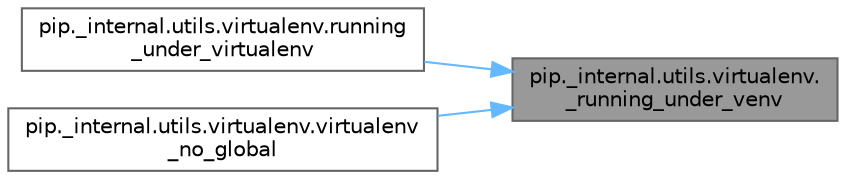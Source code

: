 digraph "pip._internal.utils.virtualenv._running_under_venv"
{
 // LATEX_PDF_SIZE
  bgcolor="transparent";
  edge [fontname=Helvetica,fontsize=10,labelfontname=Helvetica,labelfontsize=10];
  node [fontname=Helvetica,fontsize=10,shape=box,height=0.2,width=0.4];
  rankdir="RL";
  Node1 [id="Node000001",label="pip._internal.utils.virtualenv.\l_running_under_venv",height=0.2,width=0.4,color="gray40", fillcolor="grey60", style="filled", fontcolor="black",tooltip=" "];
  Node1 -> Node2 [id="edge1_Node000001_Node000002",dir="back",color="steelblue1",style="solid",tooltip=" "];
  Node2 [id="Node000002",label="pip._internal.utils.virtualenv.running\l_under_virtualenv",height=0.2,width=0.4,color="grey40", fillcolor="white", style="filled",URL="$namespacepip_1_1__internal_1_1utils_1_1virtualenv.html#a1a2c66bfc9145510287d22e501cec479",tooltip=" "];
  Node1 -> Node3 [id="edge2_Node000001_Node000003",dir="back",color="steelblue1",style="solid",tooltip=" "];
  Node3 [id="Node000003",label="pip._internal.utils.virtualenv.virtualenv\l_no_global",height=0.2,width=0.4,color="grey40", fillcolor="white", style="filled",URL="$namespacepip_1_1__internal_1_1utils_1_1virtualenv.html#a99ca853f7d8a95c6d242805cbc366bb0",tooltip=" "];
}
